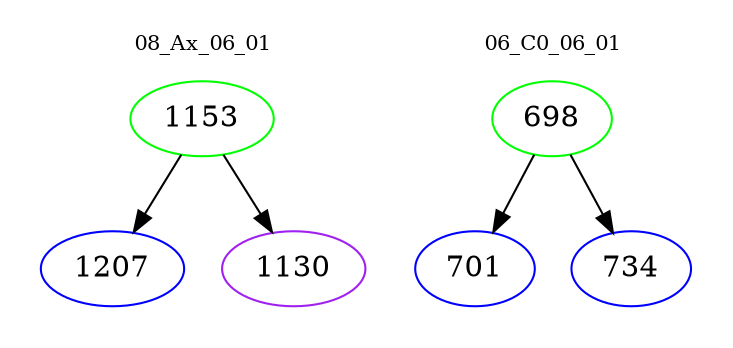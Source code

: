 digraph{
subgraph cluster_0 {
color = white
label = "08_Ax_06_01";
fontsize=10;
T0_1153 [label="1153", color="green"]
T0_1153 -> T0_1207 [color="black"]
T0_1207 [label="1207", color="blue"]
T0_1153 -> T0_1130 [color="black"]
T0_1130 [label="1130", color="purple"]
}
subgraph cluster_1 {
color = white
label = "06_C0_06_01";
fontsize=10;
T1_698 [label="698", color="green"]
T1_698 -> T1_701 [color="black"]
T1_701 [label="701", color="blue"]
T1_698 -> T1_734 [color="black"]
T1_734 [label="734", color="blue"]
}
}
